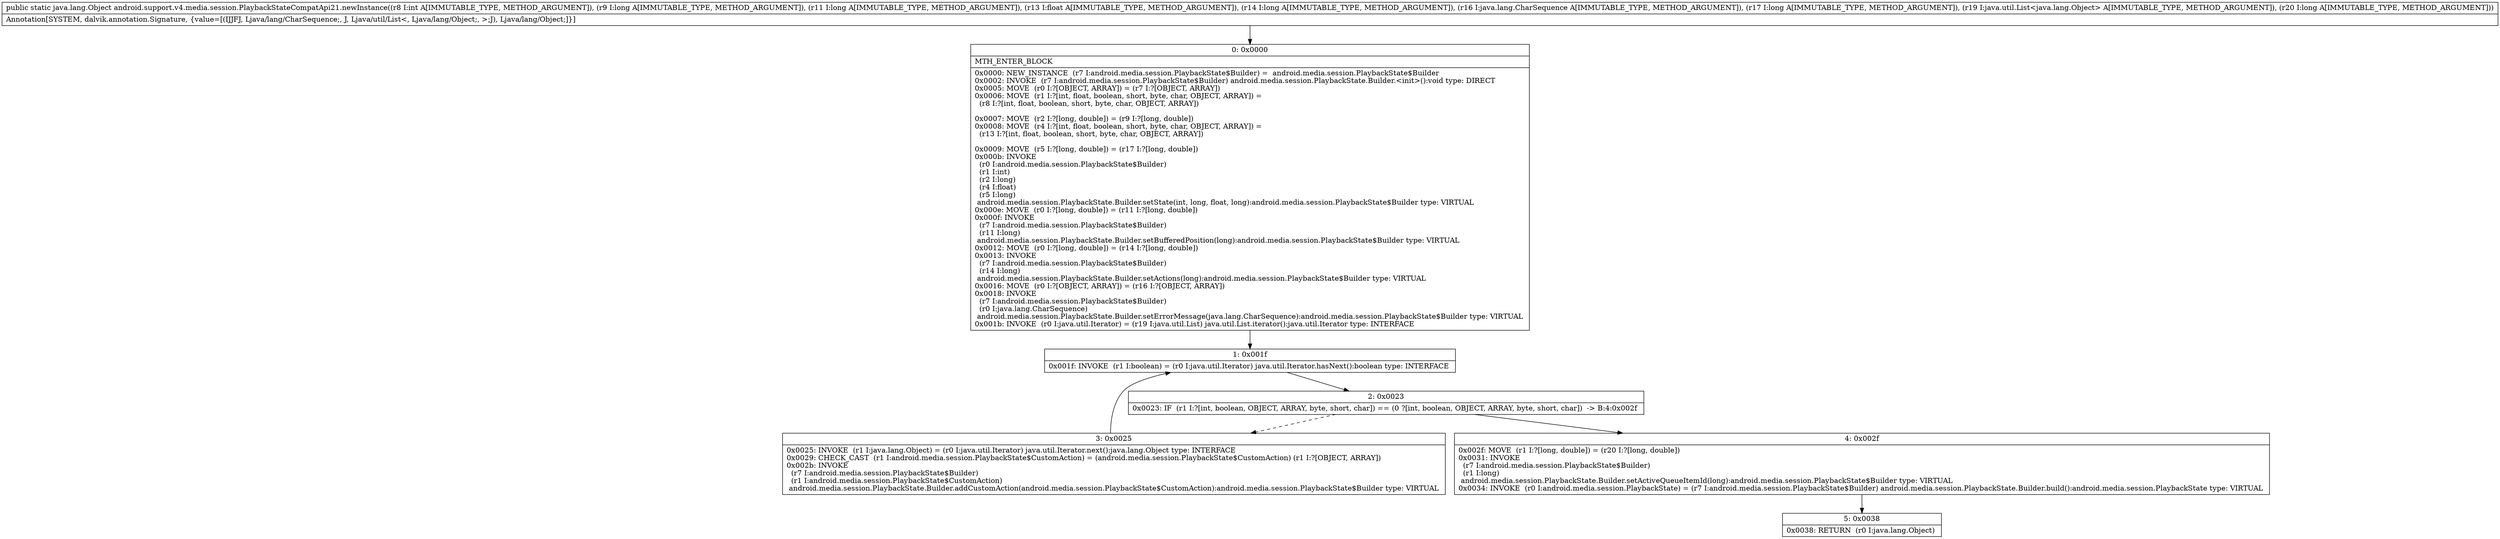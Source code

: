 digraph "CFG forandroid.support.v4.media.session.PlaybackStateCompatApi21.newInstance(IJJFJLjava\/lang\/CharSequence;JLjava\/util\/List;J)Ljava\/lang\/Object;" {
Node_0 [shape=record,label="{0\:\ 0x0000|MTH_ENTER_BLOCK\l|0x0000: NEW_INSTANCE  (r7 I:android.media.session.PlaybackState$Builder) =  android.media.session.PlaybackState$Builder \l0x0002: INVOKE  (r7 I:android.media.session.PlaybackState$Builder) android.media.session.PlaybackState.Builder.\<init\>():void type: DIRECT \l0x0005: MOVE  (r0 I:?[OBJECT, ARRAY]) = (r7 I:?[OBJECT, ARRAY]) \l0x0006: MOVE  (r1 I:?[int, float, boolean, short, byte, char, OBJECT, ARRAY]) = \l  (r8 I:?[int, float, boolean, short, byte, char, OBJECT, ARRAY])\l \l0x0007: MOVE  (r2 I:?[long, double]) = (r9 I:?[long, double]) \l0x0008: MOVE  (r4 I:?[int, float, boolean, short, byte, char, OBJECT, ARRAY]) = \l  (r13 I:?[int, float, boolean, short, byte, char, OBJECT, ARRAY])\l \l0x0009: MOVE  (r5 I:?[long, double]) = (r17 I:?[long, double]) \l0x000b: INVOKE  \l  (r0 I:android.media.session.PlaybackState$Builder)\l  (r1 I:int)\l  (r2 I:long)\l  (r4 I:float)\l  (r5 I:long)\l android.media.session.PlaybackState.Builder.setState(int, long, float, long):android.media.session.PlaybackState$Builder type: VIRTUAL \l0x000e: MOVE  (r0 I:?[long, double]) = (r11 I:?[long, double]) \l0x000f: INVOKE  \l  (r7 I:android.media.session.PlaybackState$Builder)\l  (r11 I:long)\l android.media.session.PlaybackState.Builder.setBufferedPosition(long):android.media.session.PlaybackState$Builder type: VIRTUAL \l0x0012: MOVE  (r0 I:?[long, double]) = (r14 I:?[long, double]) \l0x0013: INVOKE  \l  (r7 I:android.media.session.PlaybackState$Builder)\l  (r14 I:long)\l android.media.session.PlaybackState.Builder.setActions(long):android.media.session.PlaybackState$Builder type: VIRTUAL \l0x0016: MOVE  (r0 I:?[OBJECT, ARRAY]) = (r16 I:?[OBJECT, ARRAY]) \l0x0018: INVOKE  \l  (r7 I:android.media.session.PlaybackState$Builder)\l  (r0 I:java.lang.CharSequence)\l android.media.session.PlaybackState.Builder.setErrorMessage(java.lang.CharSequence):android.media.session.PlaybackState$Builder type: VIRTUAL \l0x001b: INVOKE  (r0 I:java.util.Iterator) = (r19 I:java.util.List) java.util.List.iterator():java.util.Iterator type: INTERFACE \l}"];
Node_1 [shape=record,label="{1\:\ 0x001f|0x001f: INVOKE  (r1 I:boolean) = (r0 I:java.util.Iterator) java.util.Iterator.hasNext():boolean type: INTERFACE \l}"];
Node_2 [shape=record,label="{2\:\ 0x0023|0x0023: IF  (r1 I:?[int, boolean, OBJECT, ARRAY, byte, short, char]) == (0 ?[int, boolean, OBJECT, ARRAY, byte, short, char])  \-\> B:4:0x002f \l}"];
Node_3 [shape=record,label="{3\:\ 0x0025|0x0025: INVOKE  (r1 I:java.lang.Object) = (r0 I:java.util.Iterator) java.util.Iterator.next():java.lang.Object type: INTERFACE \l0x0029: CHECK_CAST  (r1 I:android.media.session.PlaybackState$CustomAction) = (android.media.session.PlaybackState$CustomAction) (r1 I:?[OBJECT, ARRAY]) \l0x002b: INVOKE  \l  (r7 I:android.media.session.PlaybackState$Builder)\l  (r1 I:android.media.session.PlaybackState$CustomAction)\l android.media.session.PlaybackState.Builder.addCustomAction(android.media.session.PlaybackState$CustomAction):android.media.session.PlaybackState$Builder type: VIRTUAL \l}"];
Node_4 [shape=record,label="{4\:\ 0x002f|0x002f: MOVE  (r1 I:?[long, double]) = (r20 I:?[long, double]) \l0x0031: INVOKE  \l  (r7 I:android.media.session.PlaybackState$Builder)\l  (r1 I:long)\l android.media.session.PlaybackState.Builder.setActiveQueueItemId(long):android.media.session.PlaybackState$Builder type: VIRTUAL \l0x0034: INVOKE  (r0 I:android.media.session.PlaybackState) = (r7 I:android.media.session.PlaybackState$Builder) android.media.session.PlaybackState.Builder.build():android.media.session.PlaybackState type: VIRTUAL \l}"];
Node_5 [shape=record,label="{5\:\ 0x0038|0x0038: RETURN  (r0 I:java.lang.Object) \l}"];
MethodNode[shape=record,label="{public static java.lang.Object android.support.v4.media.session.PlaybackStateCompatApi21.newInstance((r8 I:int A[IMMUTABLE_TYPE, METHOD_ARGUMENT]), (r9 I:long A[IMMUTABLE_TYPE, METHOD_ARGUMENT]), (r11 I:long A[IMMUTABLE_TYPE, METHOD_ARGUMENT]), (r13 I:float A[IMMUTABLE_TYPE, METHOD_ARGUMENT]), (r14 I:long A[IMMUTABLE_TYPE, METHOD_ARGUMENT]), (r16 I:java.lang.CharSequence A[IMMUTABLE_TYPE, METHOD_ARGUMENT]), (r17 I:long A[IMMUTABLE_TYPE, METHOD_ARGUMENT]), (r19 I:java.util.List\<java.lang.Object\> A[IMMUTABLE_TYPE, METHOD_ARGUMENT]), (r20 I:long A[IMMUTABLE_TYPE, METHOD_ARGUMENT]))  | Annotation[SYSTEM, dalvik.annotation.Signature, \{value=[(IJJFJ, Ljava\/lang\/CharSequence;, J, Ljava\/util\/List\<, Ljava\/lang\/Object;, \>;J), Ljava\/lang\/Object;]\}]\l}"];
MethodNode -> Node_0;
Node_0 -> Node_1;
Node_1 -> Node_2;
Node_2 -> Node_3[style=dashed];
Node_2 -> Node_4;
Node_3 -> Node_1;
Node_4 -> Node_5;
}


